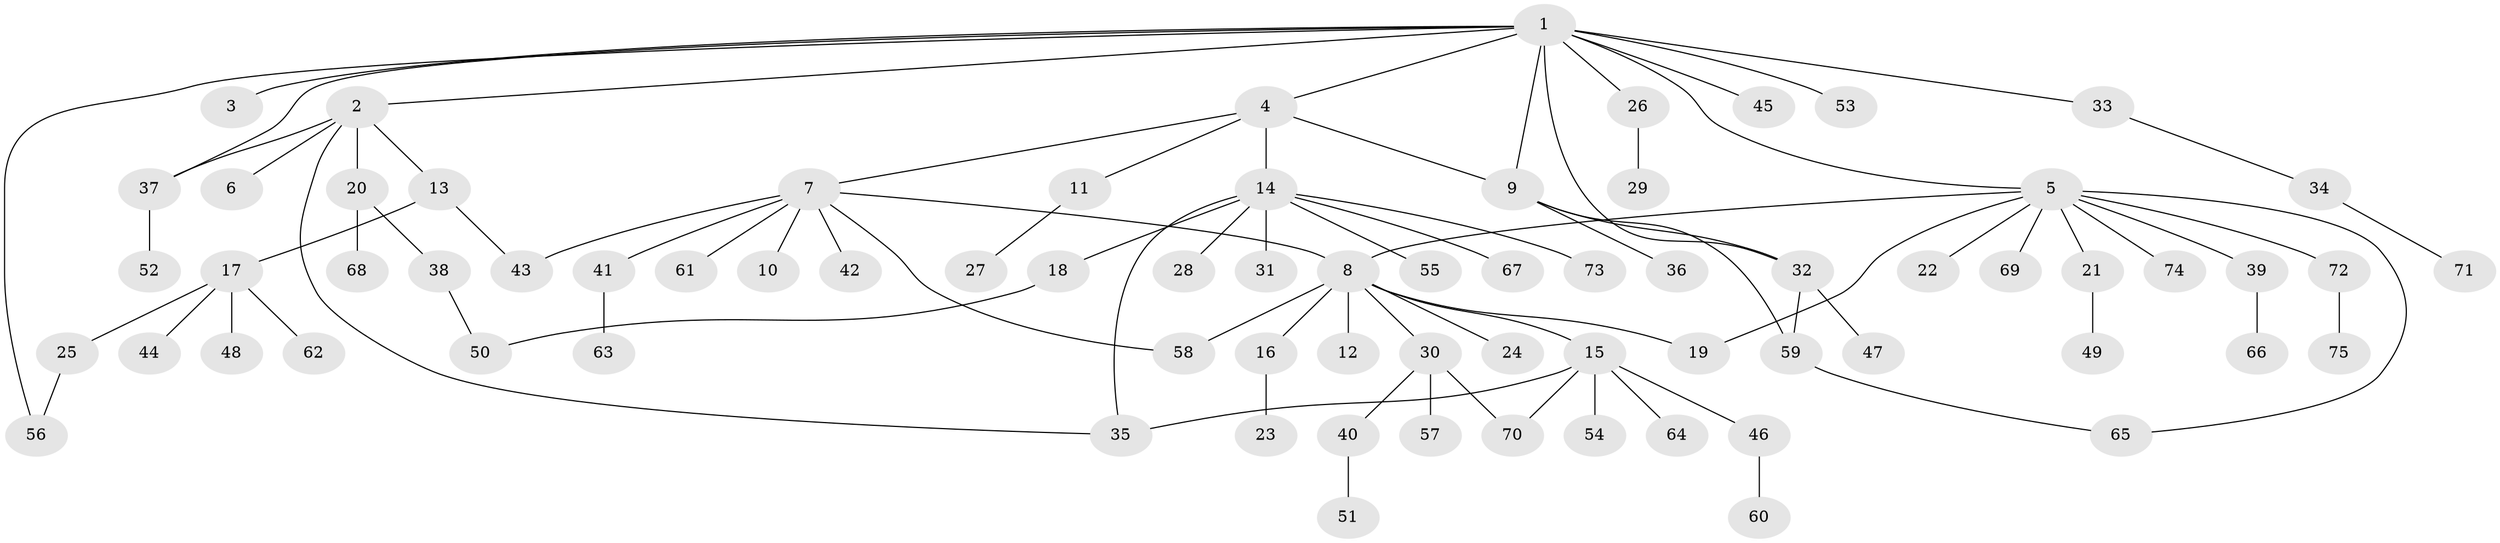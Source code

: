 // Generated by graph-tools (version 1.1) at 2025/49/03/09/25 03:49:58]
// undirected, 75 vertices, 88 edges
graph export_dot {
graph [start="1"]
  node [color=gray90,style=filled];
  1;
  2;
  3;
  4;
  5;
  6;
  7;
  8;
  9;
  10;
  11;
  12;
  13;
  14;
  15;
  16;
  17;
  18;
  19;
  20;
  21;
  22;
  23;
  24;
  25;
  26;
  27;
  28;
  29;
  30;
  31;
  32;
  33;
  34;
  35;
  36;
  37;
  38;
  39;
  40;
  41;
  42;
  43;
  44;
  45;
  46;
  47;
  48;
  49;
  50;
  51;
  52;
  53;
  54;
  55;
  56;
  57;
  58;
  59;
  60;
  61;
  62;
  63;
  64;
  65;
  66;
  67;
  68;
  69;
  70;
  71;
  72;
  73;
  74;
  75;
  1 -- 2;
  1 -- 3;
  1 -- 4;
  1 -- 5;
  1 -- 9;
  1 -- 26;
  1 -- 32;
  1 -- 33;
  1 -- 37;
  1 -- 45;
  1 -- 53;
  1 -- 56;
  2 -- 6;
  2 -- 13;
  2 -- 20;
  2 -- 35;
  2 -- 37;
  4 -- 7;
  4 -- 9;
  4 -- 11;
  4 -- 14;
  5 -- 8;
  5 -- 19;
  5 -- 21;
  5 -- 22;
  5 -- 39;
  5 -- 65;
  5 -- 69;
  5 -- 72;
  5 -- 74;
  7 -- 8;
  7 -- 10;
  7 -- 41;
  7 -- 42;
  7 -- 43;
  7 -- 58;
  7 -- 61;
  8 -- 12;
  8 -- 15;
  8 -- 16;
  8 -- 19;
  8 -- 24;
  8 -- 30;
  8 -- 58;
  9 -- 32;
  9 -- 36;
  9 -- 59;
  11 -- 27;
  13 -- 17;
  13 -- 43;
  14 -- 18;
  14 -- 28;
  14 -- 31;
  14 -- 35;
  14 -- 55;
  14 -- 67;
  14 -- 73;
  15 -- 35;
  15 -- 46;
  15 -- 54;
  15 -- 64;
  15 -- 70;
  16 -- 23;
  17 -- 25;
  17 -- 44;
  17 -- 48;
  17 -- 62;
  18 -- 50;
  20 -- 38;
  20 -- 68;
  21 -- 49;
  25 -- 56;
  26 -- 29;
  30 -- 40;
  30 -- 57;
  30 -- 70;
  32 -- 47;
  32 -- 59;
  33 -- 34;
  34 -- 71;
  37 -- 52;
  38 -- 50;
  39 -- 66;
  40 -- 51;
  41 -- 63;
  46 -- 60;
  59 -- 65;
  72 -- 75;
}
